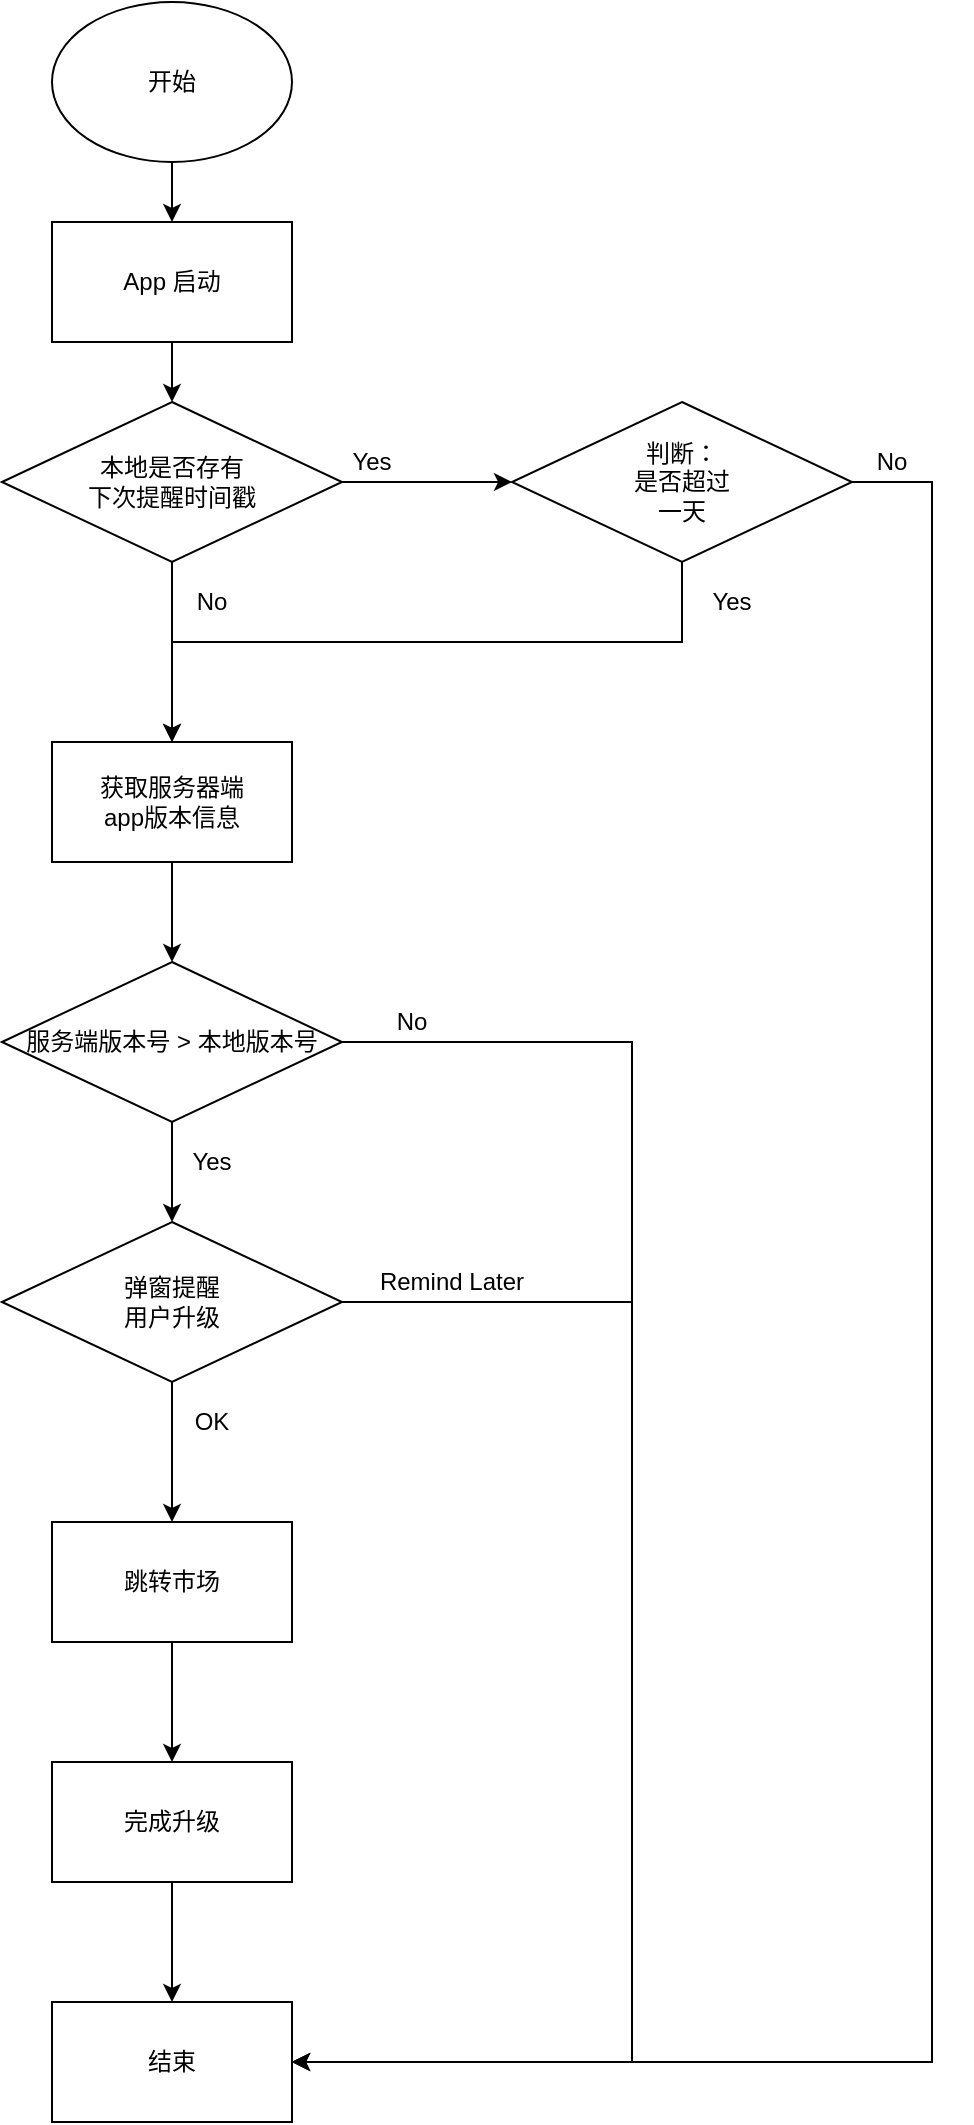 <mxfile version="13.7.9" type="device"><diagram id="fdJr-pbWhPpA0Ea4Cq_j" name="app-updater"><mxGraphModel dx="1106" dy="1003" grid="1" gridSize="10" guides="1" tooltips="1" connect="1" arrows="1" fold="1" page="1" pageScale="1" pageWidth="827" pageHeight="1169" math="0" shadow="0"><root><mxCell id="0"/><mxCell id="1" parent="0"/><mxCell id="tu1rdMsOAxxVuAscXXO1-7" value="" style="edgeStyle=orthogonalEdgeStyle;rounded=0;orthogonalLoop=1;jettySize=auto;html=1;" edge="1" parent="1" source="tu1rdMsOAxxVuAscXXO1-1" target="tu1rdMsOAxxVuAscXXO1-6"><mxGeometry relative="1" as="geometry"/></mxCell><mxCell id="tu1rdMsOAxxVuAscXXO1-1" value="开始" style="ellipse;whiteSpace=wrap;html=1;" vertex="1" parent="1"><mxGeometry x="130" y="40" width="120" height="80" as="geometry"/></mxCell><mxCell id="tu1rdMsOAxxVuAscXXO1-12" style="edgeStyle=orthogonalEdgeStyle;rounded=0;orthogonalLoop=1;jettySize=auto;html=1;exitX=0.5;exitY=1;exitDx=0;exitDy=0;entryX=0.5;entryY=0;entryDx=0;entryDy=0;" edge="1" parent="1" source="tu1rdMsOAxxVuAscXXO1-2" target="tu1rdMsOAxxVuAscXXO1-3"><mxGeometry relative="1" as="geometry"><mxPoint x="190" y="470" as="sourcePoint"/></mxGeometry></mxCell><mxCell id="tu1rdMsOAxxVuAscXXO1-2" value="获取服务器端&lt;br&gt;app版本信息" style="rounded=0;whiteSpace=wrap;html=1;" vertex="1" parent="1"><mxGeometry x="130" y="410" width="120" height="60" as="geometry"/></mxCell><mxCell id="tu1rdMsOAxxVuAscXXO1-13" value="" style="edgeStyle=orthogonalEdgeStyle;rounded=0;orthogonalLoop=1;jettySize=auto;html=1;" edge="1" parent="1" source="tu1rdMsOAxxVuAscXXO1-3" target="tu1rdMsOAxxVuAscXXO1-5"><mxGeometry relative="1" as="geometry"/></mxCell><mxCell id="tu1rdMsOAxxVuAscXXO1-38" style="edgeStyle=orthogonalEdgeStyle;rounded=0;orthogonalLoop=1;jettySize=auto;html=1;entryX=1;entryY=0.5;entryDx=0;entryDy=0;" edge="1" parent="1" source="tu1rdMsOAxxVuAscXXO1-3" target="tu1rdMsOAxxVuAscXXO1-30"><mxGeometry relative="1" as="geometry"><Array as="points"><mxPoint x="420" y="560"/><mxPoint x="420" y="1070"/></Array></mxGeometry></mxCell><mxCell id="tu1rdMsOAxxVuAscXXO1-3" value="服务端版本号 &amp;gt; 本地版本号" style="rhombus;whiteSpace=wrap;html=1;" vertex="1" parent="1"><mxGeometry x="105" y="520" width="170" height="80" as="geometry"/></mxCell><mxCell id="tu1rdMsOAxxVuAscXXO1-16" value="" style="edgeStyle=orthogonalEdgeStyle;rounded=0;orthogonalLoop=1;jettySize=auto;html=1;" edge="1" parent="1" source="tu1rdMsOAxxVuAscXXO1-5" target="tu1rdMsOAxxVuAscXXO1-15"><mxGeometry relative="1" as="geometry"/></mxCell><mxCell id="tu1rdMsOAxxVuAscXXO1-21" style="edgeStyle=orthogonalEdgeStyle;rounded=0;orthogonalLoop=1;jettySize=auto;html=1;entryX=1;entryY=0.5;entryDx=0;entryDy=0;exitX=1;exitY=0.5;exitDx=0;exitDy=0;" edge="1" parent="1" source="tu1rdMsOAxxVuAscXXO1-5" target="tu1rdMsOAxxVuAscXXO1-30"><mxGeometry relative="1" as="geometry"><mxPoint x="400" y="910" as="targetPoint"/><Array as="points"><mxPoint x="420" y="690"/><mxPoint x="420" y="1070"/></Array></mxGeometry></mxCell><mxCell id="tu1rdMsOAxxVuAscXXO1-5" value="弹窗提醒&lt;br&gt;用户升级" style="rhombus;whiteSpace=wrap;html=1;" vertex="1" parent="1"><mxGeometry x="105" y="650" width="170" height="80" as="geometry"/></mxCell><mxCell id="tu1rdMsOAxxVuAscXXO1-25" value="" style="edgeStyle=orthogonalEdgeStyle;rounded=0;orthogonalLoop=1;jettySize=auto;html=1;" edge="1" parent="1" source="tu1rdMsOAxxVuAscXXO1-6" target="tu1rdMsOAxxVuAscXXO1-23"><mxGeometry relative="1" as="geometry"/></mxCell><mxCell id="tu1rdMsOAxxVuAscXXO1-6" value="App 启动" style="rounded=0;whiteSpace=wrap;html=1;" vertex="1" parent="1"><mxGeometry x="130" y="150" width="120" height="60" as="geometry"/></mxCell><mxCell id="tu1rdMsOAxxVuAscXXO1-19" value="" style="edgeStyle=orthogonalEdgeStyle;rounded=0;orthogonalLoop=1;jettySize=auto;html=1;" edge="1" parent="1" source="tu1rdMsOAxxVuAscXXO1-15" target="tu1rdMsOAxxVuAscXXO1-18"><mxGeometry relative="1" as="geometry"/></mxCell><mxCell id="tu1rdMsOAxxVuAscXXO1-15" value="&lt;span&gt;跳转市场&lt;/span&gt;" style="rounded=0;whiteSpace=wrap;html=1;" vertex="1" parent="1"><mxGeometry x="130" y="800" width="120" height="60" as="geometry"/></mxCell><UserObject label="OK" placeholders="1" name="Variable" id="tu1rdMsOAxxVuAscXXO1-17"><mxCell style="text;html=1;strokeColor=none;fillColor=none;align=center;verticalAlign=middle;whiteSpace=wrap;overflow=hidden;" vertex="1" parent="1"><mxGeometry x="170" y="740" width="80" height="20" as="geometry"/></mxCell></UserObject><mxCell id="tu1rdMsOAxxVuAscXXO1-31" value="" style="edgeStyle=orthogonalEdgeStyle;rounded=0;orthogonalLoop=1;jettySize=auto;html=1;" edge="1" parent="1" source="tu1rdMsOAxxVuAscXXO1-18" target="tu1rdMsOAxxVuAscXXO1-30"><mxGeometry relative="1" as="geometry"/></mxCell><mxCell id="tu1rdMsOAxxVuAscXXO1-18" value="&lt;span&gt;完成升级&lt;/span&gt;" style="rounded=0;whiteSpace=wrap;html=1;" vertex="1" parent="1"><mxGeometry x="130" y="920" width="120" height="60" as="geometry"/></mxCell><UserObject label="Remind Later" placeholders="1" name="Variable" id="tu1rdMsOAxxVuAscXXO1-22"><mxCell style="text;html=1;strokeColor=none;fillColor=none;align=center;verticalAlign=middle;whiteSpace=wrap;overflow=hidden;" vertex="1" parent="1"><mxGeometry x="290" y="670" width="80" height="20" as="geometry"/></mxCell></UserObject><mxCell id="tu1rdMsOAxxVuAscXXO1-24" value="" style="edgeStyle=orthogonalEdgeStyle;rounded=0;orthogonalLoop=1;jettySize=auto;html=1;" edge="1" parent="1" source="tu1rdMsOAxxVuAscXXO1-23" target="tu1rdMsOAxxVuAscXXO1-2"><mxGeometry relative="1" as="geometry"/></mxCell><mxCell id="tu1rdMsOAxxVuAscXXO1-29" value="" style="edgeStyle=orthogonalEdgeStyle;rounded=0;orthogonalLoop=1;jettySize=auto;html=1;" edge="1" parent="1" source="tu1rdMsOAxxVuAscXXO1-23" target="tu1rdMsOAxxVuAscXXO1-28"><mxGeometry relative="1" as="geometry"/></mxCell><mxCell id="tu1rdMsOAxxVuAscXXO1-23" value="本地是否存有&lt;br&gt;下次提醒时间戳" style="rhombus;whiteSpace=wrap;html=1;" vertex="1" parent="1"><mxGeometry x="105" y="240" width="170" height="80" as="geometry"/></mxCell><UserObject label="No" placeholders="1" name="Variable" id="tu1rdMsOAxxVuAscXXO1-26"><mxCell style="text;html=1;strokeColor=none;fillColor=none;align=center;verticalAlign=middle;whiteSpace=wrap;overflow=hidden;" vertex="1" parent="1"><mxGeometry x="170" y="330" width="80" height="20" as="geometry"/></mxCell></UserObject><UserObject label="Yes" placeholders="1" name="Variable" id="tu1rdMsOAxxVuAscXXO1-27"><mxCell style="text;html=1;strokeColor=none;fillColor=none;align=center;verticalAlign=middle;whiteSpace=wrap;overflow=hidden;" vertex="1" parent="1"><mxGeometry x="250" y="260" width="80" height="20" as="geometry"/></mxCell></UserObject><mxCell id="tu1rdMsOAxxVuAscXXO1-32" style="edgeStyle=orthogonalEdgeStyle;rounded=0;orthogonalLoop=1;jettySize=auto;html=1;entryX=0.5;entryY=0;entryDx=0;entryDy=0;" edge="1" parent="1" source="tu1rdMsOAxxVuAscXXO1-28" target="tu1rdMsOAxxVuAscXXO1-2"><mxGeometry relative="1" as="geometry"><Array as="points"><mxPoint x="445" y="360"/><mxPoint x="190" y="360"/></Array></mxGeometry></mxCell><mxCell id="tu1rdMsOAxxVuAscXXO1-35" style="edgeStyle=orthogonalEdgeStyle;rounded=0;orthogonalLoop=1;jettySize=auto;html=1;entryX=1;entryY=0.5;entryDx=0;entryDy=0;" edge="1" parent="1" source="tu1rdMsOAxxVuAscXXO1-28" target="tu1rdMsOAxxVuAscXXO1-30"><mxGeometry relative="1" as="geometry"><mxPoint x="580" y="910" as="targetPoint"/><Array as="points"><mxPoint x="570" y="280"/><mxPoint x="570" y="1070"/></Array></mxGeometry></mxCell><mxCell id="tu1rdMsOAxxVuAscXXO1-28" value="判断：&lt;br&gt;是否超过&lt;br&gt;一天" style="rhombus;whiteSpace=wrap;html=1;" vertex="1" parent="1"><mxGeometry x="360" y="240" width="170" height="80" as="geometry"/></mxCell><mxCell id="tu1rdMsOAxxVuAscXXO1-30" value="&lt;span&gt;结束&lt;/span&gt;" style="rounded=0;whiteSpace=wrap;html=1;" vertex="1" parent="1"><mxGeometry x="130" y="1040" width="120" height="60" as="geometry"/></mxCell><UserObject label="Yes" placeholders="1" name="Variable" id="tu1rdMsOAxxVuAscXXO1-34"><mxCell style="text;html=1;strokeColor=none;fillColor=none;align=center;verticalAlign=middle;whiteSpace=wrap;overflow=hidden;" vertex="1" parent="1"><mxGeometry x="430" y="330" width="80" height="20" as="geometry"/></mxCell></UserObject><UserObject label="No" placeholders="1" name="Variable" id="tu1rdMsOAxxVuAscXXO1-36"><mxCell style="text;html=1;strokeColor=none;fillColor=none;align=center;verticalAlign=middle;whiteSpace=wrap;overflow=hidden;" vertex="1" parent="1"><mxGeometry x="510" y="260" width="80" height="20" as="geometry"/></mxCell></UserObject><UserObject label="Yes" placeholders="1" name="Variable" id="tu1rdMsOAxxVuAscXXO1-37"><mxCell style="text;html=1;strokeColor=none;fillColor=none;align=center;verticalAlign=middle;whiteSpace=wrap;overflow=hidden;" vertex="1" parent="1"><mxGeometry x="170" y="610" width="80" height="20" as="geometry"/></mxCell></UserObject><UserObject label="No" placeholders="1" name="Variable" id="tu1rdMsOAxxVuAscXXO1-40"><mxCell style="text;html=1;strokeColor=none;fillColor=none;align=center;verticalAlign=middle;whiteSpace=wrap;overflow=hidden;" vertex="1" parent="1"><mxGeometry x="270" y="540" width="80" height="20" as="geometry"/></mxCell></UserObject></root></mxGraphModel></diagram></mxfile>